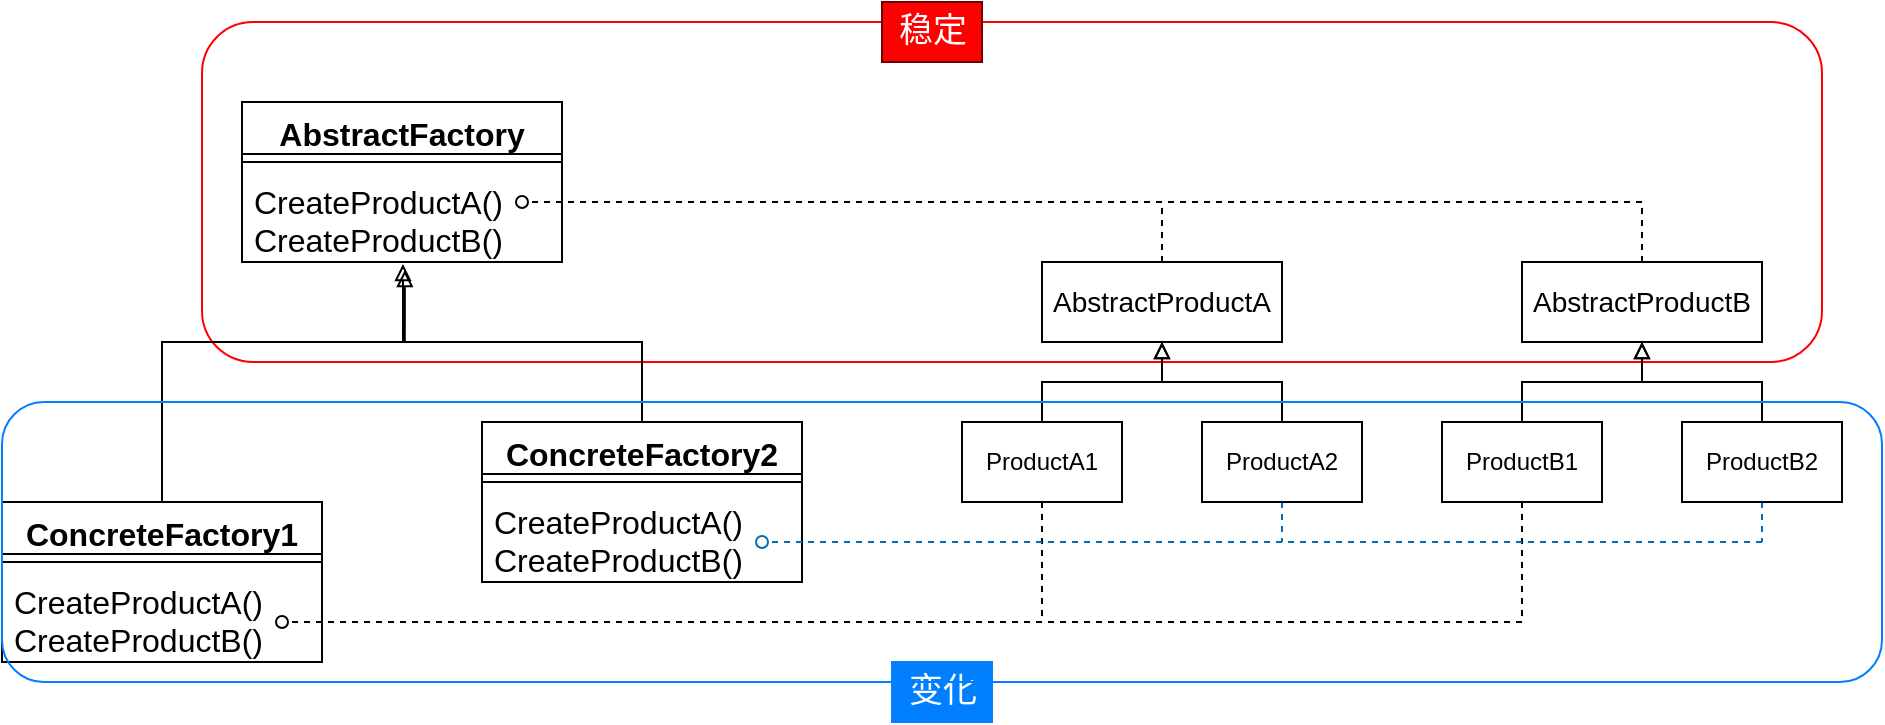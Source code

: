 <mxfile>
    <diagram id="V3vRzwqk_VqXlD4Towf4" name="第 1 页">
        <mxGraphModel dx="711" dy="610" grid="1" gridSize="10" guides="1" tooltips="1" connect="1" arrows="1" fold="1" page="1" pageScale="1" pageWidth="1169" pageHeight="827" math="0" shadow="0">
            <root>
                <mxCell id="0"/>
                <mxCell id="1" parent="0"/>
                <mxCell id="RKxe3Zf3uD5MxBTWov2M-143" value="" style="rounded=1;whiteSpace=wrap;html=1;fillColor=none;strokeColor=#FF0000;" vertex="1" parent="1">
                    <mxGeometry x="100" y="120" width="810" height="170" as="geometry"/>
                </mxCell>
                <mxCell id="109" value="稳定" style="text;html=1;align=center;verticalAlign=middle;resizable=0;points=[];autosize=1;strokeColor=#6F0000;fontColor=#ffffff;fontSize=17;fillColor=#FF0000;" parent="1" vertex="1">
                    <mxGeometry x="440" y="110" width="50" height="30" as="geometry"/>
                </mxCell>
                <mxCell id="110" value="变化" style="text;html=1;align=center;verticalAlign=middle;resizable=0;points=[];autosize=1;fontColor=#ffffff;fontSize=17;fillColor=#007FFF;strokeColor=#007FFF;" parent="1" vertex="1">
                    <mxGeometry x="445" y="440" width="50" height="30" as="geometry"/>
                </mxCell>
                <mxCell id="111" value="" style="endArrow=oval;dashed=1;html=1;strokeWidth=1;fontSize=13;fontColor=#f0f0f0;startArrow=none;startFill=0;endFill=0;" parent="1" edge="1">
                    <mxGeometry width="50" height="50" relative="1" as="geometry">
                        <mxPoint x="820" y="210" as="sourcePoint"/>
                        <mxPoint x="260" y="210" as="targetPoint"/>
                    </mxGeometry>
                </mxCell>
                <mxCell id="112" value="AbstractFactory" style="swimlane;fontStyle=1;align=center;verticalAlign=top;childLayout=stackLayout;horizontal=1;startSize=26;horizontalStack=0;resizeParent=1;resizeParentMax=0;resizeLast=0;collapsible=1;marginBottom=0;fontSize=16;" vertex="1" parent="1">
                    <mxGeometry x="120" y="160" width="160" height="80" as="geometry">
                        <mxRectangle x="80" y="120" width="140" height="26" as="alternateBounds"/>
                    </mxGeometry>
                </mxCell>
                <mxCell id="113" value="" style="line;strokeWidth=1;fillColor=none;align=left;verticalAlign=middle;spacingTop=-1;spacingLeft=3;spacingRight=3;rotatable=0;labelPosition=right;points=[];portConstraint=eastwest;" vertex="1" parent="112">
                    <mxGeometry y="26" width="160" height="8" as="geometry"/>
                </mxCell>
                <mxCell id="114" value="CreateProductA()&#10;CreateProductB()" style="text;strokeColor=none;fillColor=none;align=left;verticalAlign=top;spacingLeft=4;spacingRight=4;overflow=hidden;rotatable=0;points=[[0,0.5],[1,0.5]];portConstraint=eastwest;fontSize=16;" vertex="1" parent="112">
                    <mxGeometry y="34" width="160" height="46" as="geometry"/>
                </mxCell>
                <mxCell id="RKxe3Zf3uD5MxBTWov2M-132" style="edgeStyle=orthogonalEdgeStyle;rounded=0;orthogonalLoop=1;jettySize=auto;html=1;entryX=0.509;entryY=1.087;entryDx=0;entryDy=0;entryPerimeter=0;endArrow=block;endFill=0;" edge="1" parent="1" source="115" target="114">
                    <mxGeometry relative="1" as="geometry">
                        <Array as="points">
                            <mxPoint x="80" y="280"/>
                            <mxPoint x="201" y="280"/>
                        </Array>
                    </mxGeometry>
                </mxCell>
                <mxCell id="115" value="ConcreteFactory1" style="swimlane;fontStyle=1;align=center;verticalAlign=top;childLayout=stackLayout;horizontal=1;startSize=26;horizontalStack=0;resizeParent=1;resizeParentMax=0;resizeLast=0;collapsible=1;marginBottom=0;fontSize=16;" vertex="1" parent="1">
                    <mxGeometry y="360" width="160" height="80" as="geometry">
                        <mxRectangle x="80" y="120" width="140" height="26" as="alternateBounds"/>
                    </mxGeometry>
                </mxCell>
                <mxCell id="116" value="" style="line;strokeWidth=1;fillColor=none;align=left;verticalAlign=middle;spacingTop=-1;spacingLeft=3;spacingRight=3;rotatable=0;labelPosition=right;points=[];portConstraint=eastwest;" vertex="1" parent="115">
                    <mxGeometry y="26" width="160" height="8" as="geometry"/>
                </mxCell>
                <mxCell id="117" value="CreateProductA()&#10;CreateProductB()" style="text;strokeColor=none;fillColor=none;align=left;verticalAlign=top;spacingLeft=4;spacingRight=4;overflow=hidden;rotatable=0;points=[[0,0.5],[1,0.5]];portConstraint=eastwest;fontSize=16;" vertex="1" parent="115">
                    <mxGeometry y="34" width="160" height="46" as="geometry"/>
                </mxCell>
                <mxCell id="RKxe3Zf3uD5MxBTWov2M-133" style="edgeStyle=orthogonalEdgeStyle;rounded=0;orthogonalLoop=1;jettySize=auto;html=1;endArrow=block;endFill=0;entryX=0.503;entryY=1.022;entryDx=0;entryDy=0;entryPerimeter=0;" edge="1" parent="1" source="118" target="114">
                    <mxGeometry relative="1" as="geometry">
                        <mxPoint x="200" y="250" as="targetPoint"/>
                        <Array as="points">
                            <mxPoint x="320" y="280"/>
                            <mxPoint x="201" y="280"/>
                        </Array>
                    </mxGeometry>
                </mxCell>
                <mxCell id="118" value="ConcreteFactory2" style="swimlane;fontStyle=1;align=center;verticalAlign=top;childLayout=stackLayout;horizontal=1;startSize=26;horizontalStack=0;resizeParent=1;resizeParentMax=0;resizeLast=0;collapsible=1;marginBottom=0;fontSize=16;" vertex="1" parent="1">
                    <mxGeometry x="240" y="320" width="160" height="80" as="geometry">
                        <mxRectangle x="80" y="120" width="140" height="26" as="alternateBounds"/>
                    </mxGeometry>
                </mxCell>
                <mxCell id="119" value="" style="line;strokeWidth=1;fillColor=none;align=left;verticalAlign=middle;spacingTop=-1;spacingLeft=3;spacingRight=3;rotatable=0;labelPosition=right;points=[];portConstraint=eastwest;" vertex="1" parent="118">
                    <mxGeometry y="26" width="160" height="8" as="geometry"/>
                </mxCell>
                <mxCell id="120" value="CreateProductA()&#10;CreateProductB()" style="text;strokeColor=none;fillColor=none;align=left;verticalAlign=top;spacingLeft=4;spacingRight=4;overflow=hidden;rotatable=0;points=[[0,0.5],[1,0.5]];portConstraint=eastwest;fontSize=16;" vertex="1" parent="118">
                    <mxGeometry y="34" width="160" height="46" as="geometry"/>
                </mxCell>
                <mxCell id="RKxe3Zf3uD5MxBTWov2M-134" style="rounded=0;orthogonalLoop=1;jettySize=auto;html=1;endArrow=none;endFill=0;dashed=1;" edge="1" parent="1" source="RKxe3Zf3uD5MxBTWov2M-120">
                    <mxGeometry relative="1" as="geometry">
                        <mxPoint x="580" y="210" as="targetPoint"/>
                    </mxGeometry>
                </mxCell>
                <mxCell id="RKxe3Zf3uD5MxBTWov2M-120" value="&lt;font style=&quot;font-size: 14px&quot;&gt;AbstractProductA&lt;/font&gt;" style="rounded=0;whiteSpace=wrap;html=1;fillColor=none;" vertex="1" parent="1">
                    <mxGeometry x="520" y="240" width="120" height="40" as="geometry"/>
                </mxCell>
                <mxCell id="RKxe3Zf3uD5MxBTWov2M-136" style="rounded=0;orthogonalLoop=1;jettySize=auto;html=1;endArrow=none;endFill=0;dashed=1;" edge="1" parent="1" source="RKxe3Zf3uD5MxBTWov2M-121">
                    <mxGeometry relative="1" as="geometry">
                        <mxPoint x="820" y="210" as="targetPoint"/>
                    </mxGeometry>
                </mxCell>
                <mxCell id="RKxe3Zf3uD5MxBTWov2M-121" value="&lt;font style=&quot;font-size: 14px&quot;&gt;AbstractProductB&lt;/font&gt;" style="rounded=0;whiteSpace=wrap;html=1;fillColor=none;" vertex="1" parent="1">
                    <mxGeometry x="760" y="240" width="120" height="40" as="geometry"/>
                </mxCell>
                <mxCell id="RKxe3Zf3uD5MxBTWov2M-128" style="edgeStyle=orthogonalEdgeStyle;rounded=0;orthogonalLoop=1;jettySize=auto;html=1;entryX=0.5;entryY=1;entryDx=0;entryDy=0;endArrow=block;endFill=0;" edge="1" parent="1" source="RKxe3Zf3uD5MxBTWov2M-122" target="RKxe3Zf3uD5MxBTWov2M-120">
                    <mxGeometry relative="1" as="geometry"/>
                </mxCell>
                <mxCell id="RKxe3Zf3uD5MxBTWov2M-139" style="edgeStyle=none;rounded=0;orthogonalLoop=1;jettySize=auto;html=1;dashed=1;endArrow=none;endFill=0;" edge="1" parent="1" source="RKxe3Zf3uD5MxBTWov2M-122">
                    <mxGeometry relative="1" as="geometry">
                        <mxPoint x="520" y="420" as="targetPoint"/>
                    </mxGeometry>
                </mxCell>
                <mxCell id="RKxe3Zf3uD5MxBTWov2M-122" value="ProductA1" style="rounded=0;whiteSpace=wrap;html=1;fillColor=none;" vertex="1" parent="1">
                    <mxGeometry x="480" y="320" width="80" height="40" as="geometry"/>
                </mxCell>
                <mxCell id="RKxe3Zf3uD5MxBTWov2M-129" style="edgeStyle=orthogonalEdgeStyle;rounded=0;orthogonalLoop=1;jettySize=auto;html=1;entryX=0.5;entryY=1;entryDx=0;entryDy=0;endArrow=block;endFill=0;" edge="1" parent="1" source="RKxe3Zf3uD5MxBTWov2M-124" target="RKxe3Zf3uD5MxBTWov2M-120">
                    <mxGeometry relative="1" as="geometry"/>
                </mxCell>
                <mxCell id="RKxe3Zf3uD5MxBTWov2M-140" style="edgeStyle=none;rounded=0;orthogonalLoop=1;jettySize=auto;html=1;dashed=1;endArrow=none;endFill=0;fillColor=#1ba1e2;strokeColor=#006EAF;" edge="1" parent="1" source="RKxe3Zf3uD5MxBTWov2M-124">
                    <mxGeometry relative="1" as="geometry">
                        <mxPoint x="640" y="380" as="targetPoint"/>
                    </mxGeometry>
                </mxCell>
                <mxCell id="RKxe3Zf3uD5MxBTWov2M-124" value="ProductA2" style="rounded=0;whiteSpace=wrap;html=1;fillColor=none;" vertex="1" parent="1">
                    <mxGeometry x="600" y="320" width="80" height="40" as="geometry"/>
                </mxCell>
                <mxCell id="RKxe3Zf3uD5MxBTWov2M-131" value="" style="edgeStyle=orthogonalEdgeStyle;rounded=0;orthogonalLoop=1;jettySize=auto;html=1;endArrow=block;endFill=0;" edge="1" parent="1" source="RKxe3Zf3uD5MxBTWov2M-125" target="RKxe3Zf3uD5MxBTWov2M-121">
                    <mxGeometry relative="1" as="geometry"/>
                </mxCell>
                <mxCell id="RKxe3Zf3uD5MxBTWov2M-142" style="edgeStyle=none;rounded=0;orthogonalLoop=1;jettySize=auto;html=1;dashed=1;endArrow=none;endFill=0;fillColor=#1ba1e2;strokeColor=#006EAF;" edge="1" parent="1" source="RKxe3Zf3uD5MxBTWov2M-125">
                    <mxGeometry relative="1" as="geometry">
                        <mxPoint x="880" y="380" as="targetPoint"/>
                    </mxGeometry>
                </mxCell>
                <mxCell id="RKxe3Zf3uD5MxBTWov2M-125" value="ProductB2" style="rounded=0;whiteSpace=wrap;html=1;fillColor=none;" vertex="1" parent="1">
                    <mxGeometry x="840" y="320" width="80" height="40" as="geometry"/>
                </mxCell>
                <mxCell id="RKxe3Zf3uD5MxBTWov2M-130" value="" style="edgeStyle=orthogonalEdgeStyle;rounded=0;orthogonalLoop=1;jettySize=auto;html=1;endArrow=block;endFill=0;" edge="1" parent="1" source="RKxe3Zf3uD5MxBTWov2M-126" target="RKxe3Zf3uD5MxBTWov2M-121">
                    <mxGeometry relative="1" as="geometry"/>
                </mxCell>
                <mxCell id="RKxe3Zf3uD5MxBTWov2M-141" style="edgeStyle=none;rounded=0;orthogonalLoop=1;jettySize=auto;html=1;dashed=1;endArrow=none;endFill=0;" edge="1" parent="1" source="RKxe3Zf3uD5MxBTWov2M-126">
                    <mxGeometry relative="1" as="geometry">
                        <mxPoint x="760" y="420" as="targetPoint"/>
                    </mxGeometry>
                </mxCell>
                <mxCell id="RKxe3Zf3uD5MxBTWov2M-126" value="ProductB1" style="rounded=0;whiteSpace=wrap;html=1;fillColor=none;" vertex="1" parent="1">
                    <mxGeometry x="720" y="320" width="80" height="40" as="geometry"/>
                </mxCell>
                <mxCell id="RKxe3Zf3uD5MxBTWov2M-137" value="" style="endArrow=oval;dashed=1;html=1;strokeWidth=1;fontSize=13;fontColor=#f0f0f0;startArrow=none;startFill=0;endFill=0;fillColor=#1ba1e2;strokeColor=#006EAF;" edge="1" parent="1">
                    <mxGeometry width="50" height="50" relative="1" as="geometry">
                        <mxPoint x="880" y="380" as="sourcePoint"/>
                        <mxPoint x="380" y="380" as="targetPoint"/>
                    </mxGeometry>
                </mxCell>
                <mxCell id="RKxe3Zf3uD5MxBTWov2M-138" value="" style="endArrow=oval;dashed=1;html=1;strokeWidth=1;fontSize=13;fontColor=#f0f0f0;startArrow=none;startFill=0;endFill=0;" edge="1" parent="1">
                    <mxGeometry width="50" height="50" relative="1" as="geometry">
                        <mxPoint x="760" y="420" as="sourcePoint"/>
                        <mxPoint x="140" y="420" as="targetPoint"/>
                    </mxGeometry>
                </mxCell>
                <mxCell id="RKxe3Zf3uD5MxBTWov2M-144" value="" style="rounded=1;whiteSpace=wrap;html=1;fillColor=none;strokeColor=#007FFF;" vertex="1" parent="1">
                    <mxGeometry y="310" width="940" height="140" as="geometry"/>
                </mxCell>
            </root>
        </mxGraphModel>
    </diagram>
</mxfile>